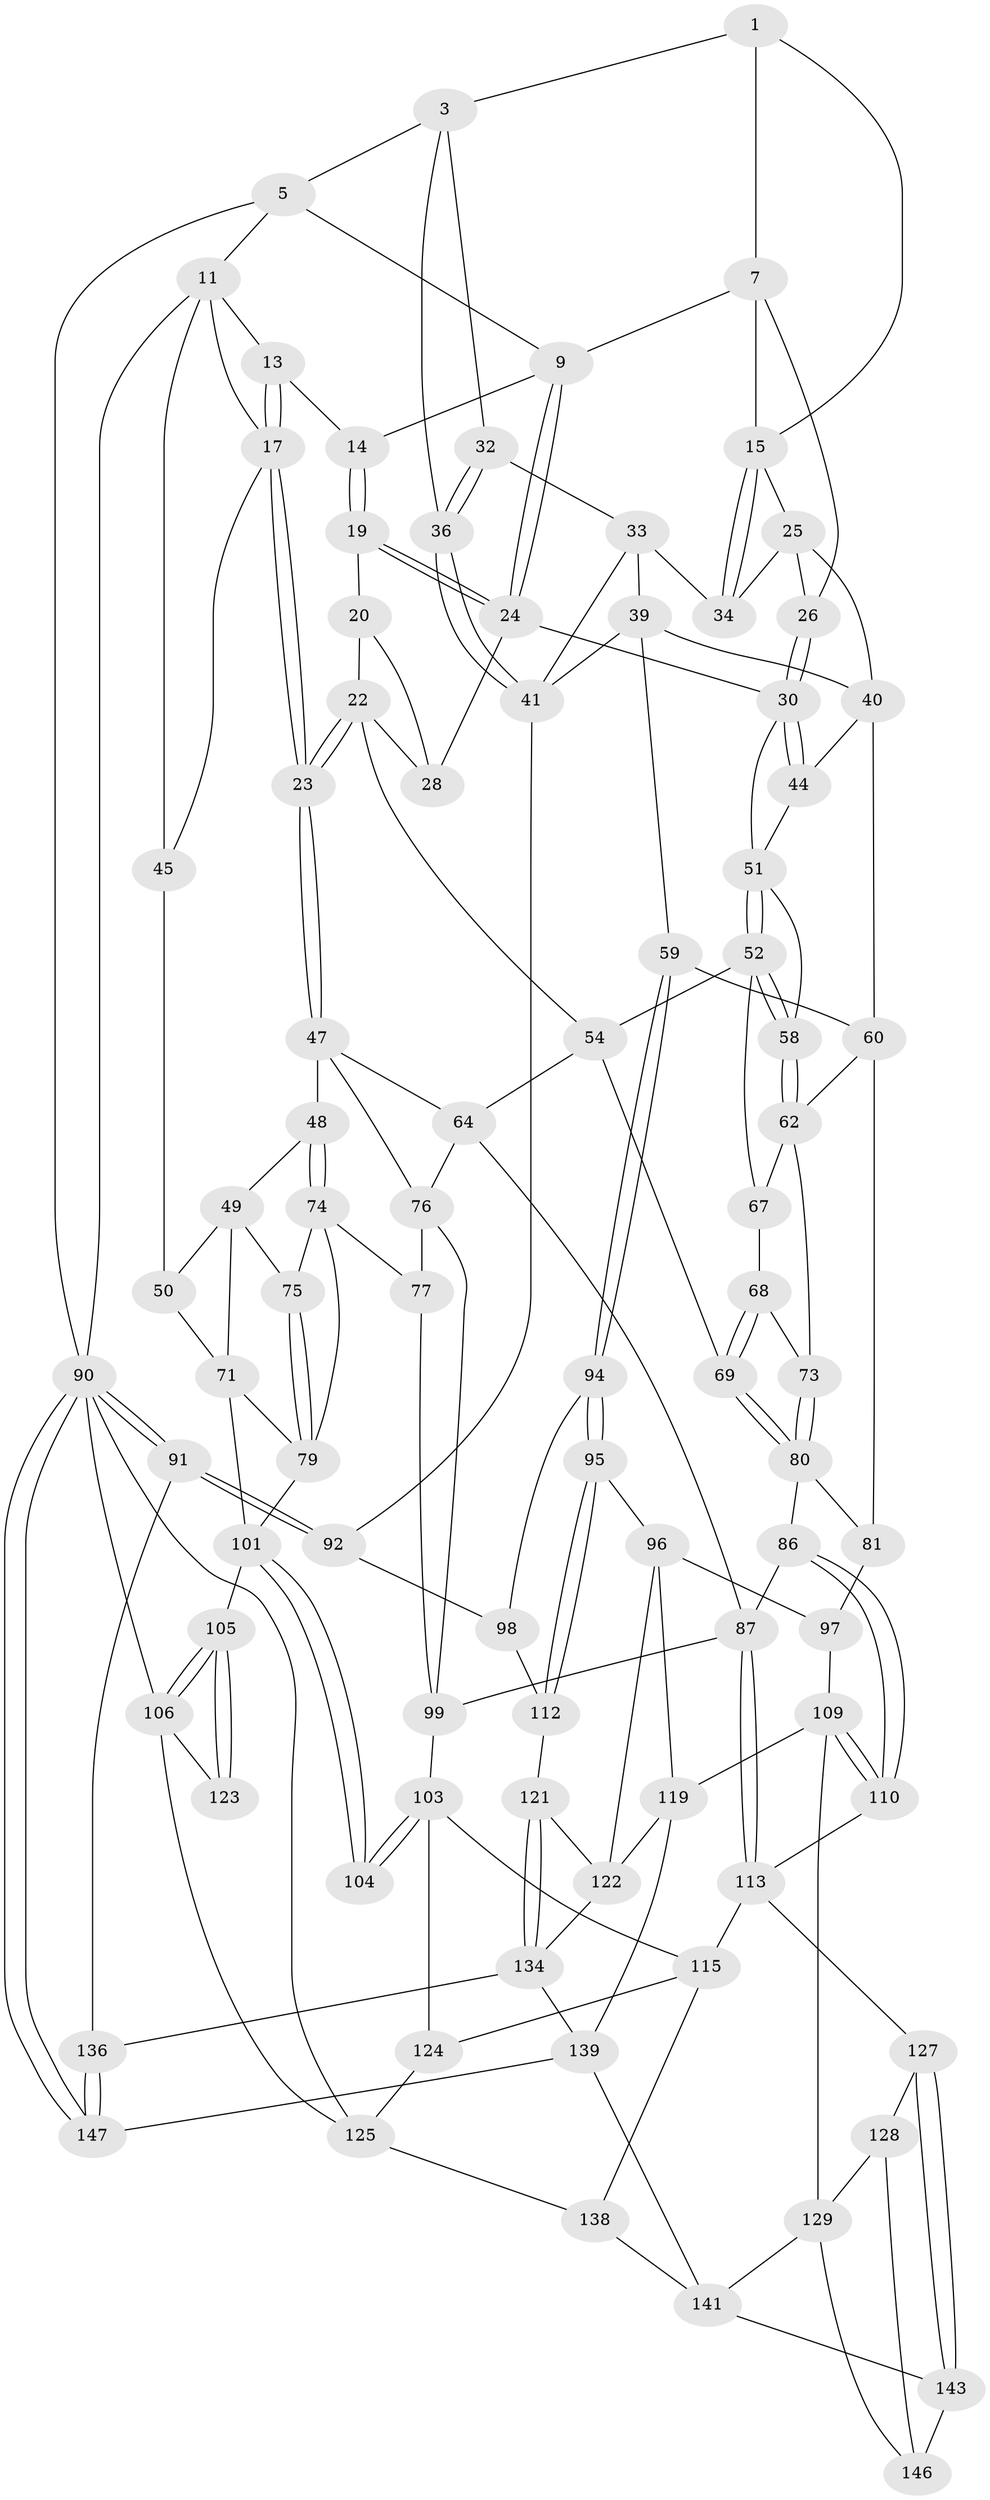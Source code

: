 // original degree distribution, {3: 0.02702702702702703, 5: 0.44594594594594594, 4: 0.25675675675675674, 6: 0.2702702702702703}
// Generated by graph-tools (version 1.1) at 2025/42/03/06/25 10:42:36]
// undirected, 90 vertices, 194 edges
graph export_dot {
graph [start="1"]
  node [color=gray90,style=filled];
  1 [pos="+0.8279539605231013+0",super="+2"];
  3 [pos="+0.9819539558332384+0.09346923717921783",super="+4"];
  5 [pos="+1+0",super="+6"];
  7 [pos="+0.7881824976777924+0.10893105203400687",super="+8"];
  9 [pos="+0.6841972480952404+0.06728229981908844",super="+10"];
  11 [pos="+0+0",super="+12"];
  13 [pos="+0.35242895095099963+0"];
  14 [pos="+0.47905766539214883+0"];
  15 [pos="+0.8711257318523838+0.14380534458645622",super="+16"];
  17 [pos="+0.28709298255251015+0.25410037178456735",super="+18"];
  19 [pos="+0.4881053414767178+0"];
  20 [pos="+0.48457754887805005+0.02348219540428536",super="+21"];
  22 [pos="+0.3439726932755787+0.27371495963168535",super="+37"];
  23 [pos="+0.2927016846667218+0.2658625437272032"];
  24 [pos="+0.5836628268960714+0.13883682257298727",super="+27"];
  25 [pos="+0.7251422243321006+0.19134269333301762",super="+35"];
  26 [pos="+0.6954525320627464+0.17911420097085626"];
  28 [pos="+0.5287268528969257+0.1962619617238616",super="+29"];
  30 [pos="+0.635577676758331+0.21434890031533443",super="+31"];
  32 [pos="+0.9526875300699076+0.1950433929749674"];
  33 [pos="+0.9241297567240128+0.21266266548836218",super="+38"];
  34 [pos="+0.8698886546517431+0.16951157829135463"];
  36 [pos="+1+0.1778347233162403"];
  39 [pos="+0.8622286970893192+0.3002009878728072",super="+57"];
  40 [pos="+0.7963222529083273+0.31704304656306553",super="+43"];
  41 [pos="+1+0.4183178032710224",super="+42"];
  44 [pos="+0.7045825687978423+0.34789772084742343"];
  45 [pos="+0.08533158225448151+0.19319266892686546",super="+46"];
  47 [pos="+0.2434190746585354+0.3437772469188918",super="+65"];
  48 [pos="+0.19887892955323935+0.3634909584181744"];
  49 [pos="+0.11922714411141226+0.36637202382387496",super="+70"];
  50 [pos="+0.05695968898719184+0.2506905132050065",super="+56"];
  51 [pos="+0.5937440198046388+0.24196667952175713",super="+55"];
  52 [pos="+0.5439768870539434+0.33812890925916916",super="+53"];
  54 [pos="+0.43013991857437167+0.33329312179615317",super="+63"];
  58 [pos="+0.6059285820635827+0.3787994829497926"];
  59 [pos="+0.842621291867041+0.46384296453147733"];
  60 [pos="+0.799824768635184+0.4398683070023134",super="+61"];
  62 [pos="+0.6177858388473175+0.48006831338468353",super="+66"];
  64 [pos="+0.4131821299927867+0.47772413446007705",super="+84"];
  67 [pos="+0.5179646203725173+0.442758514657375"];
  68 [pos="+0.5176152096359391+0.4430923061396878"];
  69 [pos="+0.44020061156841017+0.49907475825576975"];
  71 [pos="+0+0.4398232168446616",super="+72"];
  73 [pos="+0.5118425804993054+0.514621067246882"];
  74 [pos="+0.15781264081721863+0.5072094542876997",super="+78"];
  75 [pos="+0.10914799509352154+0.4728632090611093"];
  76 [pos="+0.27838607673313925+0.5138870972564688",super="+85"];
  77 [pos="+0.2510336539407232+0.5334541892550447"];
  79 [pos="+0.06833709559018093+0.5363480751255555",super="+89"];
  80 [pos="+0.46814452635742354+0.5568085509662465",super="+83"];
  81 [pos="+0.6568844936305575+0.5447089268999001",super="+82"];
  86 [pos="+0.44131313862610183+0.63993752026764"];
  87 [pos="+0.4395053275192649+0.6409326327079022",super="+88"];
  90 [pos="+1+1",super="+107"];
  91 [pos="+1+0.9200284224381218"];
  92 [pos="+1+0.8922694639200905",super="+93"];
  94 [pos="+0.8640145767172264+0.6192250053882051"];
  95 [pos="+0.8612889327363324+0.6220809995440044"];
  96 [pos="+0.7956212324861319+0.673827062363939",super="+118"];
  97 [pos="+0.6663045862954917+0.5670158913802626",super="+108"];
  98 [pos="+0.9061130367963054+0.6263613271532034",super="+111"];
  99 [pos="+0.25384876235305764+0.6618017373109741",super="+100"];
  101 [pos="+0.12328703521033219+0.6000980818690927",super="+102"];
  103 [pos="+0.22424862326447106+0.6975044318890355",super="+116"];
  104 [pos="+0.17479845454657533+0.6862575833959541"];
  105 [pos="+0+0.7483213226873305"];
  106 [pos="+0+0.7880525681251696",super="+126"];
  109 [pos="+0.635245744396957+0.7965405719955434",super="+120"];
  110 [pos="+0.5912917522171257+0.7897174051724255",super="+117"];
  112 [pos="+0.9378250694542631+0.8037072894821895"];
  113 [pos="+0.39243645370444147+0.7624548804522315",super="+114"];
  115 [pos="+0.33466709842928005+0.8221911256663009",super="+137"];
  119 [pos="+0.6661910520596597+0.8033090374311791",super="+133"];
  121 [pos="+0.8987862816091879+0.809372224000676"];
  122 [pos="+0.8899450334729039+0.8099967679247653",super="+132"];
  123 [pos="+0.1737280954405535+0.6872403965563061"];
  124 [pos="+0.15169954999319407+0.8548843850350731"];
  125 [pos="+0.10574163513278653+0.8239302574769541",super="+131"];
  127 [pos="+0.376930165221125+0.8577127744898042"];
  128 [pos="+0.4839307240434417+0.8494437628310018",super="+130"];
  129 [pos="+0.5549326565637817+0.9362311807706042",super="+142"];
  134 [pos="+0.9099173349434109+0.9348836446126132",super="+135"];
  136 [pos="+0.9216756288347938+0.9383297140873299"];
  138 [pos="+0.10880012870141964+1"];
  139 [pos="+0.7478702600555016+1",super="+140"];
  141 [pos="+0.6598350764980295+1",super="+145"];
  143 [pos="+0.40453388365024556+0.9060261633306317",super="+144"];
  146 [pos="+0.5068638621439282+0.9318407524901112",super="+148"];
  147 [pos="+0.7713240784981016+1"];
  1 -- 7;
  1 -- 3;
  1 -- 15;
  3 -- 32;
  3 -- 36;
  3 -- 5;
  5 -- 11;
  5 -- 90;
  5 -- 9;
  7 -- 15;
  7 -- 9;
  7 -- 26;
  9 -- 24;
  9 -- 24;
  9 -- 14;
  11 -- 90;
  11 -- 17;
  11 -- 13;
  11 -- 45;
  13 -- 14;
  13 -- 17;
  13 -- 17;
  14 -- 19;
  14 -- 19;
  15 -- 34;
  15 -- 34;
  15 -- 25;
  17 -- 23;
  17 -- 23;
  17 -- 45;
  19 -- 20;
  19 -- 24;
  19 -- 24;
  20 -- 22;
  20 -- 28 [weight=2];
  22 -- 23;
  22 -- 23;
  22 -- 54;
  22 -- 28;
  23 -- 47;
  23 -- 47;
  24 -- 28;
  24 -- 30;
  25 -- 26;
  25 -- 40;
  25 -- 34;
  26 -- 30;
  26 -- 30;
  30 -- 44;
  30 -- 44;
  30 -- 51;
  32 -- 33;
  32 -- 36;
  32 -- 36;
  33 -- 34;
  33 -- 39;
  33 -- 41;
  36 -- 41;
  36 -- 41;
  39 -- 40;
  39 -- 41;
  39 -- 59;
  40 -- 44;
  40 -- 60;
  41 -- 92;
  44 -- 51;
  45 -- 50 [weight=2];
  47 -- 48;
  47 -- 64;
  47 -- 76;
  48 -- 49;
  48 -- 74;
  48 -- 74;
  49 -- 50;
  49 -- 75;
  49 -- 71;
  50 -- 71;
  51 -- 52;
  51 -- 52;
  51 -- 58;
  52 -- 58;
  52 -- 58;
  52 -- 67;
  52 -- 54;
  54 -- 64;
  54 -- 69;
  58 -- 62;
  58 -- 62;
  59 -- 60;
  59 -- 94;
  59 -- 94;
  60 -- 81;
  60 -- 62;
  62 -- 73;
  62 -- 67;
  64 -- 87;
  64 -- 76;
  67 -- 68;
  68 -- 69;
  68 -- 69;
  68 -- 73;
  69 -- 80;
  69 -- 80;
  71 -- 79;
  71 -- 101;
  73 -- 80;
  73 -- 80;
  74 -- 75;
  74 -- 77;
  74 -- 79;
  75 -- 79;
  75 -- 79;
  76 -- 77;
  76 -- 99;
  77 -- 99;
  79 -- 101;
  80 -- 81;
  80 -- 86;
  81 -- 97 [weight=2];
  86 -- 87;
  86 -- 110;
  86 -- 110;
  87 -- 113;
  87 -- 113;
  87 -- 99;
  90 -- 91;
  90 -- 91;
  90 -- 147;
  90 -- 147;
  90 -- 106;
  90 -- 125;
  91 -- 92;
  91 -- 92;
  91 -- 136;
  92 -- 98 [weight=2];
  94 -- 95;
  94 -- 95;
  94 -- 98;
  95 -- 96;
  95 -- 112;
  95 -- 112;
  96 -- 97;
  96 -- 122;
  96 -- 119;
  97 -- 109;
  98 -- 112;
  99 -- 103;
  101 -- 104;
  101 -- 104;
  101 -- 105;
  103 -- 104;
  103 -- 104;
  103 -- 115;
  103 -- 124;
  105 -- 106;
  105 -- 106;
  105 -- 123;
  105 -- 123;
  106 -- 123;
  106 -- 125;
  109 -- 110;
  109 -- 110;
  109 -- 129;
  109 -- 119;
  110 -- 113;
  112 -- 121;
  113 -- 115;
  113 -- 127;
  115 -- 138;
  115 -- 124;
  119 -- 122;
  119 -- 139;
  121 -- 122;
  121 -- 134;
  121 -- 134;
  122 -- 134;
  124 -- 125;
  125 -- 138;
  127 -- 128;
  127 -- 143;
  127 -- 143;
  128 -- 129;
  128 -- 146;
  129 -- 146;
  129 -- 141;
  134 -- 136;
  134 -- 139;
  136 -- 147;
  136 -- 147;
  138 -- 141;
  139 -- 147;
  139 -- 141;
  141 -- 143;
  143 -- 146 [weight=2];
}
